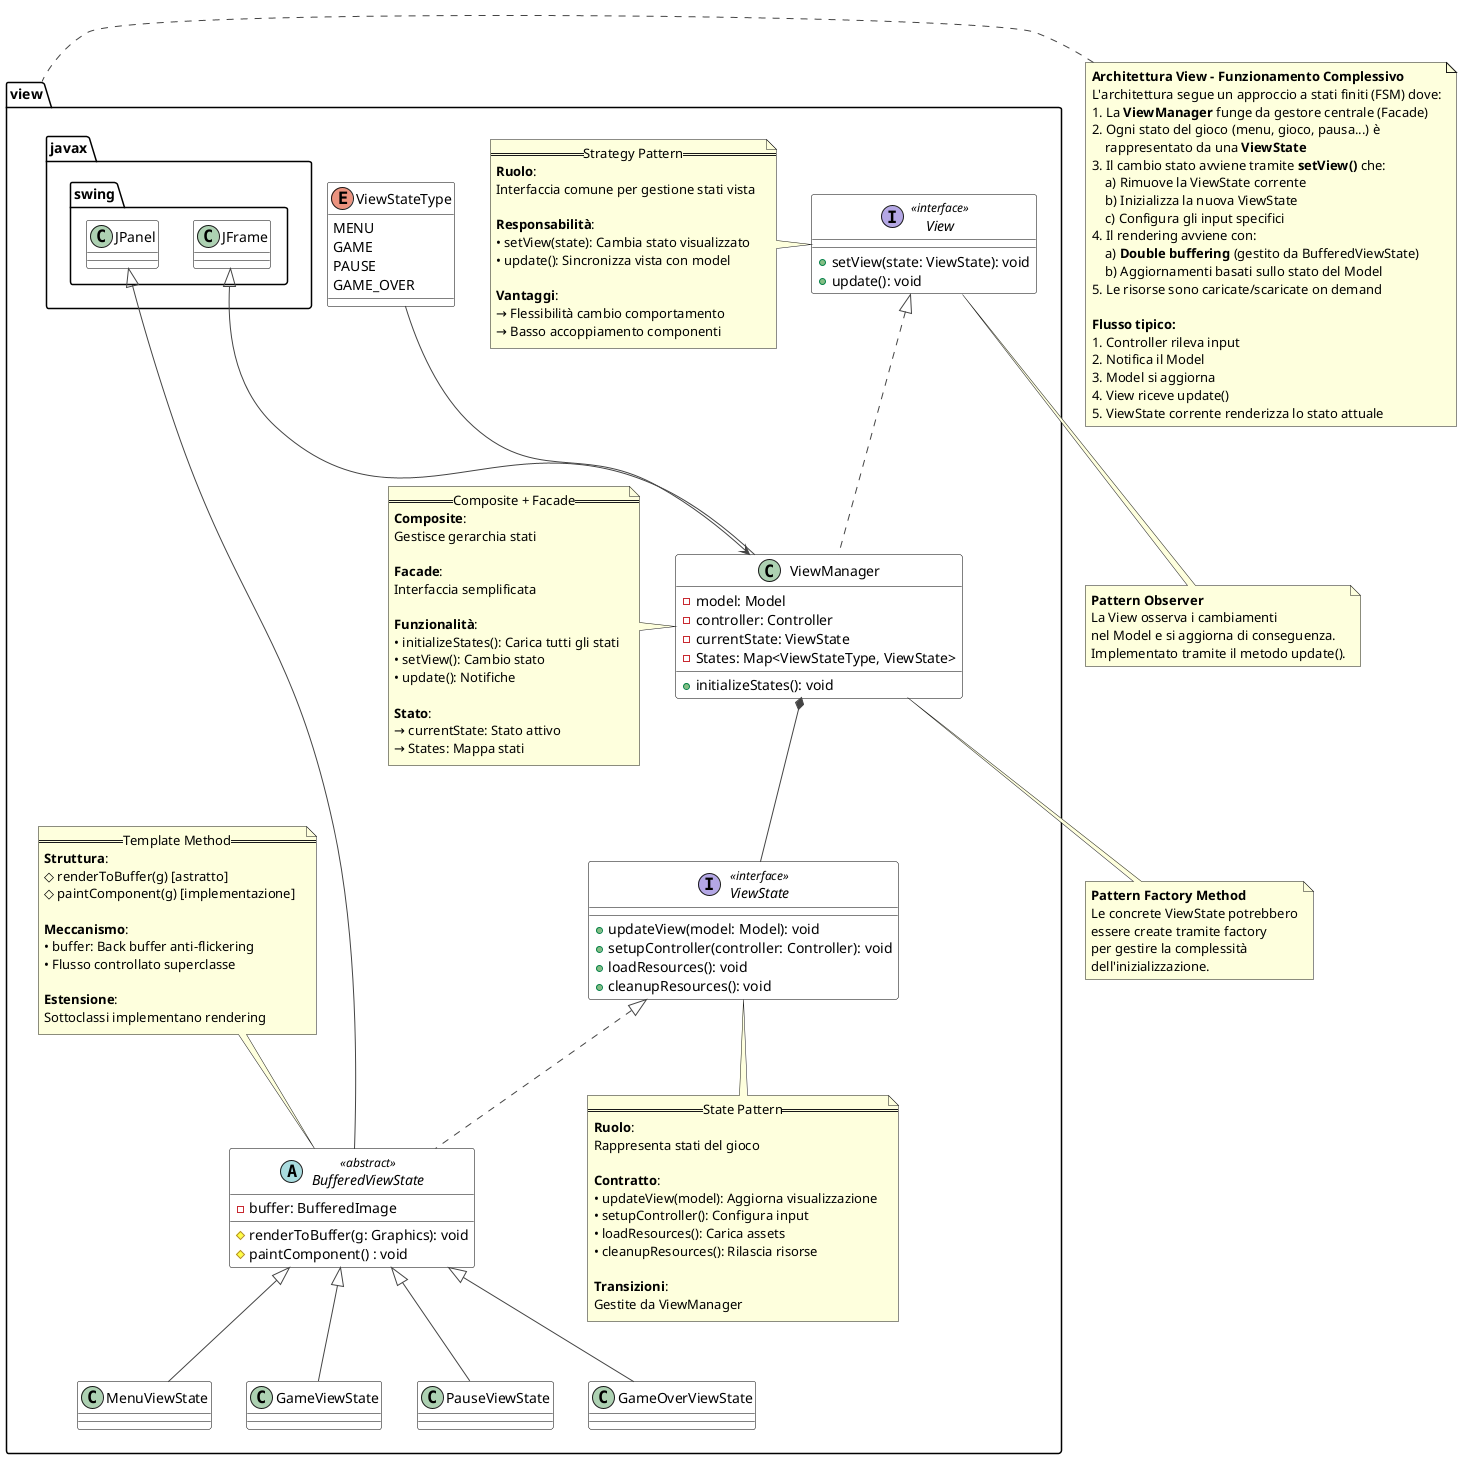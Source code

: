 @startuml coffeBreak.view

    skinparam class {
        BackgroundColor White
        BorderColor Black
        ArrowColor #444
        NoteBackgroundColor #F9F9F9
    }

    package view {
        interface View <<interface>> {
            + setView(state: ViewState): void
            + update(): void
        }

        interface ViewState <<interface>> {
            + updateView(model: Model): void
            + setupController(controller: Controller): void
            + loadResources(): void
            + cleanupResources(): void
        }

        class ViewManager extends javax.swing.JFrame implements View {
            - model: Model
            - controller: Controller
            - currentState: ViewState
            - States: Map<ViewStateType, ViewState>
            + initializeStates(): void
        }

        abstract class BufferedViewState <<abstract>> extends javax.swing.JPanel implements ViewState {
            - buffer: BufferedImage
            # renderToBuffer(g: Graphics): void
            # paintComponent() : void
        }

        class MenuViewState extends BufferedViewState
        class GameViewState extends BufferedViewState
        class PauseViewState extends BufferedViewState
        class GameOverViewState extends BufferedViewState

        enum ViewStateType {
            MENU
            GAME
            PAUSE
            GAME_OVER
        }

        note left of View
            == Strategy Pattern ==
            **Ruolo**: 
            Interfaccia comune per gestione stati vista

            **Responsabilità**:
            • setView(state): Cambia stato visualizzato
            • update(): Sincronizza vista con model

            **Vantaggi**:
            → Flessibilità cambio comportamento
            → Basso accoppiamento componenti
        end note

        note bottom of ViewState
            == State Pattern ==
            **Ruolo**:
            Rappresenta stati del gioco

            **Contratto**:
            • updateView(model): Aggiorna visualizzazione
            • setupController(): Configura input
            • loadResources(): Carica assets
            • cleanupResources(): Rilascia risorse

            **Transizioni**:
            Gestite da ViewManager
        end note

        note top of BufferedViewState
            == Template Method ==
            **Struttura**:
            ◇ renderToBuffer(g) [astratto]
            ◇ paintComponent(g) [implementazione]

            **Meccanismo**:
            • buffer: Back buffer anti-flickering
            • Flusso controllato superclasse

            **Estensione**:
            Sottoclassi implementano rendering
        end note

        note left of ViewManager
            == Composite + Facade ==
            **Composite**:
            Gestisce gerarchia stati

            **Facade**:
            Interfaccia semplificata

            **Funzionalità**:
            • initializeStates(): Carica tutti gli stati
            • setView(): Cambio stato
            • update(): Notifiche

            **Stato**:
            → currentState: Stato attivo
            → States: Mappa stati
        end note

        ViewManager *-- ViewState
        ViewStateType --> ViewManager
    }

    note "**Pattern Observer**\nLa View osserva i cambiamenti\nnel Model e si aggiorna di conseguenza.\nImplementato tramite il metodo update()." as N1
    View .. N1

    note "**Pattern Factory Method**\nLe concrete ViewState potrebbero\nessere create tramite factory\nper gestire la complessità\ndell'inizializzazione." as N2
    ViewManager .. N2

    note left of view
        **Architettura View - Funzionamento Complessivo**
        L'architettura segue un approccio a stati finiti (FSM) dove:
        1. La **ViewManager** funge da gestore centrale (Facade)
        2. Ogni stato del gioco (menu, gioco, pausa...) è 
            rappresentato da una **ViewState**
        3. Il cambio stato avviene tramite **setView()** che:
            a) Rimuove la ViewState corrente
            b) Inizializza la nuova ViewState
            c) Configura gli input specifici
        4. Il rendering avviene con:
            a) **Double buffering** (gestito da BufferedViewState)
            b) Aggiornamenti basati sullo stato del Model
        5. Le risorse sono caricate/scaricate on demand

        **Flusso tipico:**
        1. Controller rileva input
        2. Notifica il Model
        3. Model si aggiorna
        4. View riceve update()
        5. ViewState corrente renderizza lo stato attuale
    end note

@enduml